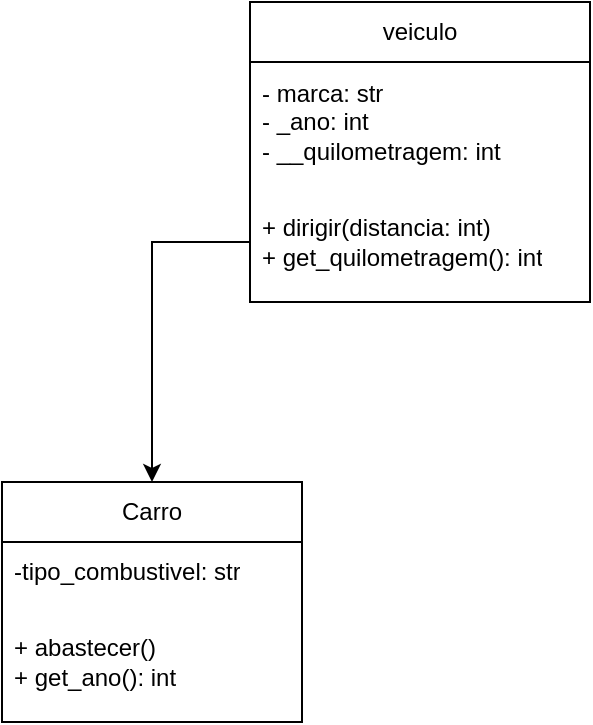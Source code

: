 <mxfile version="24.7.1" type="github">
  <diagram name="Página-1" id="HHGNHeTX5g3u2qQpBAYj">
    <mxGraphModel dx="1070" dy="460" grid="1" gridSize="10" guides="1" tooltips="1" connect="1" arrows="1" fold="1" page="1" pageScale="1" pageWidth="827" pageHeight="1169" math="0" shadow="0">
      <root>
        <mxCell id="0" />
        <mxCell id="1" parent="0" />
        <mxCell id="lIqaZpB_AO0O1es0TDRr-1" value="&lt;font style=&quot;vertical-align: inherit;&quot;&gt;&lt;font style=&quot;vertical-align: inherit;&quot;&gt;Carro&lt;/font&gt;&lt;/font&gt;" style="swimlane;fontStyle=0;childLayout=stackLayout;horizontal=1;startSize=30;horizontalStack=0;resizeParent=1;resizeParentMax=0;resizeLast=0;collapsible=1;marginBottom=0;whiteSpace=wrap;html=1;" vertex="1" parent="1">
          <mxGeometry x="150" y="260" width="150" height="120" as="geometry" />
        </mxCell>
        <mxCell id="lIqaZpB_AO0O1es0TDRr-2" value="&lt;font style=&quot;vertical-align: inherit;&quot;&gt;&lt;font style=&quot;vertical-align: inherit;&quot;&gt;-tipo_combustivel: str&lt;/font&gt;&lt;/font&gt;" style="text;strokeColor=none;fillColor=none;align=left;verticalAlign=middle;spacingLeft=4;spacingRight=4;overflow=hidden;points=[[0,0.5],[1,0.5]];portConstraint=eastwest;rotatable=0;whiteSpace=wrap;html=1;" vertex="1" parent="lIqaZpB_AO0O1es0TDRr-1">
          <mxGeometry y="30" width="150" height="30" as="geometry" />
        </mxCell>
        <mxCell id="lIqaZpB_AO0O1es0TDRr-3" value="&lt;font style=&quot;vertical-align: inherit;&quot;&gt;&lt;font style=&quot;vertical-align: inherit;&quot;&gt;+ abastecer()&lt;/font&gt;&lt;/font&gt;&lt;div&gt;&lt;font style=&quot;vertical-align: inherit;&quot;&gt;&lt;font style=&quot;vertical-align: inherit;&quot;&gt;&lt;font style=&quot;vertical-align: inherit;&quot;&gt;&lt;font style=&quot;vertical-align: inherit;&quot;&gt;+ get_ano(): int&amp;nbsp;&lt;/font&gt;&lt;/font&gt;&lt;/font&gt;&lt;/font&gt;&lt;/div&gt;" style="text;strokeColor=none;fillColor=none;align=left;verticalAlign=middle;spacingLeft=4;spacingRight=4;overflow=hidden;points=[[0,0.5],[1,0.5]];portConstraint=eastwest;rotatable=0;whiteSpace=wrap;html=1;" vertex="1" parent="lIqaZpB_AO0O1es0TDRr-1">
          <mxGeometry y="60" width="150" height="60" as="geometry" />
        </mxCell>
        <mxCell id="lIqaZpB_AO0O1es0TDRr-9" value="&lt;font style=&quot;vertical-align: inherit;&quot;&gt;&lt;font style=&quot;vertical-align: inherit;&quot;&gt;veiculo&lt;/font&gt;&lt;/font&gt;" style="swimlane;fontStyle=0;childLayout=stackLayout;horizontal=1;startSize=30;horizontalStack=0;resizeParent=1;resizeParentMax=0;resizeLast=0;collapsible=1;marginBottom=0;whiteSpace=wrap;html=1;" vertex="1" parent="1">
          <mxGeometry x="274" y="20" width="170" height="150" as="geometry" />
        </mxCell>
        <mxCell id="lIqaZpB_AO0O1es0TDRr-11" value="&lt;font style=&quot;vertical-align: inherit;&quot;&gt;&lt;font style=&quot;vertical-align: inherit;&quot;&gt;&lt;font style=&quot;vertical-align: inherit;&quot;&gt;&lt;font style=&quot;vertical-align: inherit;&quot;&gt;&lt;font style=&quot;vertical-align: inherit;&quot;&gt;&lt;font style=&quot;vertical-align: inherit;&quot;&gt;- marca: str&amp;nbsp;&lt;/font&gt;&lt;/font&gt;&lt;/font&gt;&lt;/font&gt;&lt;/font&gt;&lt;/font&gt;&lt;div&gt;&lt;font style=&quot;vertical-align: inherit;&quot;&gt;&lt;font style=&quot;vertical-align: inherit;&quot;&gt;&lt;font style=&quot;vertical-align: inherit;&quot;&gt;&lt;font style=&quot;vertical-align: inherit;&quot;&gt;&lt;font style=&quot;vertical-align: inherit;&quot;&gt;&lt;font style=&quot;vertical-align: inherit;&quot;&gt;&lt;font style=&quot;vertical-align: inherit;&quot;&gt;&lt;font style=&quot;vertical-align: inherit;&quot;&gt;- _ano: int&amp;nbsp;&lt;br&gt;- __quilometragem: int&amp;nbsp;&lt;/font&gt;&lt;/font&gt;&lt;/font&gt;&lt;/font&gt;&lt;/font&gt;&lt;/font&gt;&lt;/font&gt;&lt;/font&gt;&lt;/div&gt;" style="text;strokeColor=none;fillColor=none;align=left;verticalAlign=middle;spacingLeft=4;spacingRight=4;overflow=hidden;points=[[0,0.5],[1,0.5]];portConstraint=eastwest;rotatable=0;whiteSpace=wrap;html=1;" vertex="1" parent="lIqaZpB_AO0O1es0TDRr-9">
          <mxGeometry y="30" width="170" height="60" as="geometry" />
        </mxCell>
        <mxCell id="lIqaZpB_AO0O1es0TDRr-12" value="&lt;font style=&quot;vertical-align: inherit;&quot;&gt;&lt;font style=&quot;vertical-align: inherit;&quot;&gt;+ dirigir(distancia: int)&lt;br&gt;+ get_quilometragem(): int&lt;/font&gt;&lt;/font&gt;" style="text;strokeColor=none;fillColor=none;align=left;verticalAlign=middle;spacingLeft=4;spacingRight=4;overflow=hidden;points=[[0,0.5],[1,0.5]];portConstraint=eastwest;rotatable=0;whiteSpace=wrap;html=1;" vertex="1" parent="lIqaZpB_AO0O1es0TDRr-9">
          <mxGeometry y="90" width="170" height="60" as="geometry" />
        </mxCell>
        <mxCell id="lIqaZpB_AO0O1es0TDRr-15" style="edgeStyle=orthogonalEdgeStyle;rounded=0;orthogonalLoop=1;jettySize=auto;html=1;exitX=0;exitY=0.5;exitDx=0;exitDy=0;entryX=0.5;entryY=0;entryDx=0;entryDy=0;" edge="1" parent="1" source="lIqaZpB_AO0O1es0TDRr-12" target="lIqaZpB_AO0O1es0TDRr-1">
          <mxGeometry relative="1" as="geometry" />
        </mxCell>
      </root>
    </mxGraphModel>
  </diagram>
</mxfile>
